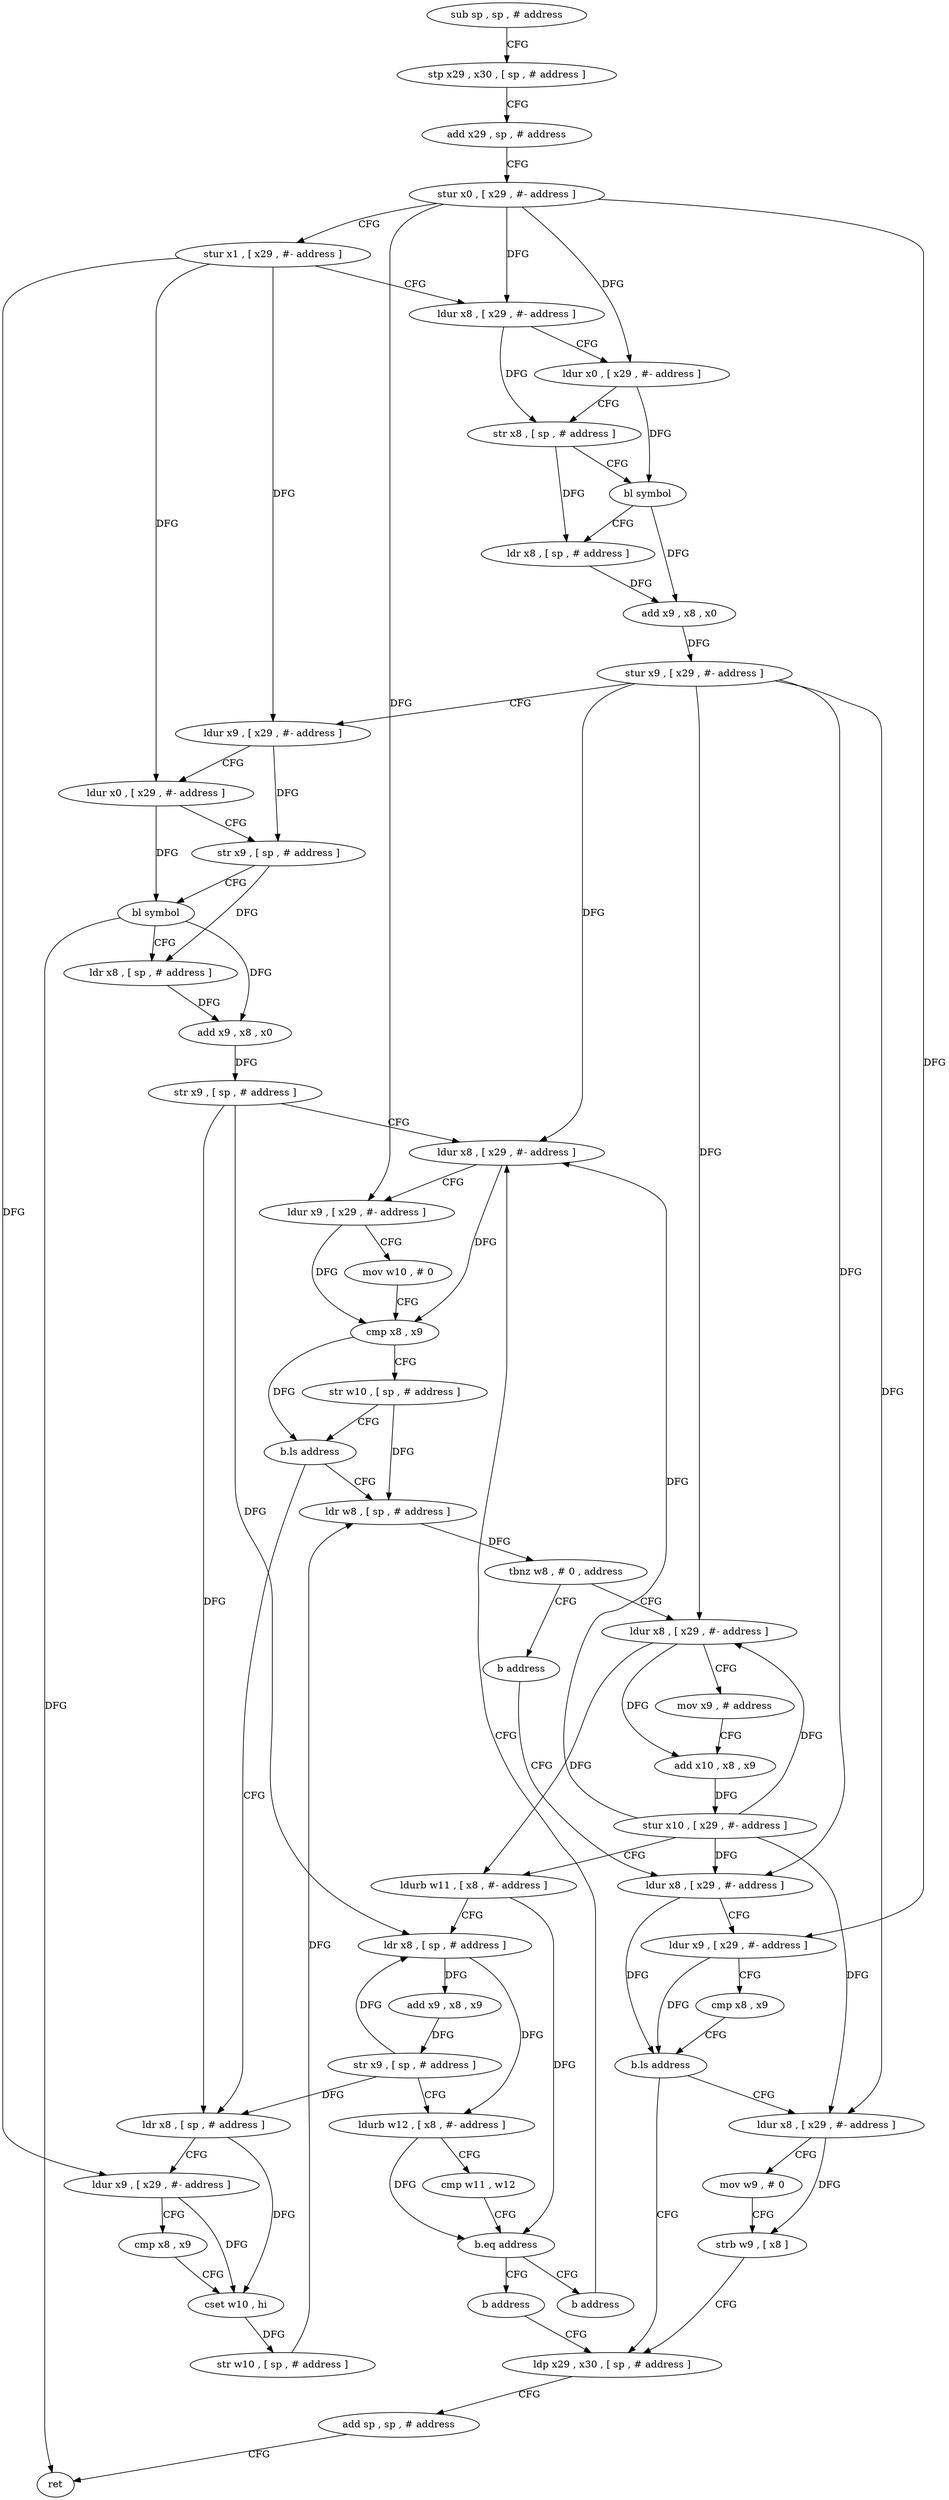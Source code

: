 digraph "func" {
"4201256" [label = "sub sp , sp , # address" ]
"4201260" [label = "stp x29 , x30 , [ sp , # address ]" ]
"4201264" [label = "add x29 , sp , # address" ]
"4201268" [label = "stur x0 , [ x29 , #- address ]" ]
"4201272" [label = "stur x1 , [ x29 , #- address ]" ]
"4201276" [label = "ldur x8 , [ x29 , #- address ]" ]
"4201280" [label = "ldur x0 , [ x29 , #- address ]" ]
"4201284" [label = "str x8 , [ sp , # address ]" ]
"4201288" [label = "bl symbol" ]
"4201292" [label = "ldr x8 , [ sp , # address ]" ]
"4201296" [label = "add x9 , x8 , x0" ]
"4201300" [label = "stur x9 , [ x29 , #- address ]" ]
"4201304" [label = "ldur x9 , [ x29 , #- address ]" ]
"4201308" [label = "ldur x0 , [ x29 , #- address ]" ]
"4201312" [label = "str x9 , [ sp , # address ]" ]
"4201316" [label = "bl symbol" ]
"4201320" [label = "ldr x8 , [ sp , # address ]" ]
"4201324" [label = "add x9 , x8 , x0" ]
"4201328" [label = "str x9 , [ sp , # address ]" ]
"4201332" [label = "ldur x8 , [ x29 , #- address ]" ]
"4201376" [label = "ldr w8 , [ sp , # address ]" ]
"4201380" [label = "tbnz w8 , # 0 , address" ]
"4201388" [label = "ldur x8 , [ x29 , #- address ]" ]
"4201384" [label = "b address" ]
"4201356" [label = "ldr x8 , [ sp , # address ]" ]
"4201360" [label = "ldur x9 , [ x29 , #- address ]" ]
"4201364" [label = "cmp x8 , x9" ]
"4201368" [label = "cset w10 , hi" ]
"4201372" [label = "str w10 , [ sp , # address ]" ]
"4201392" [label = "mov x9 , # address" ]
"4201396" [label = "add x10 , x8 , x9" ]
"4201400" [label = "stur x10 , [ x29 , #- address ]" ]
"4201404" [label = "ldurb w11 , [ x8 , #- address ]" ]
"4201408" [label = "ldr x8 , [ sp , # address ]" ]
"4201412" [label = "add x9 , x8 , x9" ]
"4201416" [label = "str x9 , [ sp , # address ]" ]
"4201420" [label = "ldurb w12 , [ x8 , #- address ]" ]
"4201424" [label = "cmp w11 , w12" ]
"4201428" [label = "b.eq address" ]
"4201436" [label = "b address" ]
"4201432" [label = "b address" ]
"4201440" [label = "ldur x8 , [ x29 , #- address ]" ]
"4201468" [label = "ldp x29 , x30 , [ sp , # address ]" ]
"4201444" [label = "ldur x9 , [ x29 , #- address ]" ]
"4201448" [label = "cmp x8 , x9" ]
"4201452" [label = "b.ls address" ]
"4201456" [label = "ldur x8 , [ x29 , #- address ]" ]
"4201336" [label = "ldur x9 , [ x29 , #- address ]" ]
"4201340" [label = "mov w10 , # 0" ]
"4201344" [label = "cmp x8 , x9" ]
"4201348" [label = "str w10 , [ sp , # address ]" ]
"4201352" [label = "b.ls address" ]
"4201472" [label = "add sp , sp , # address" ]
"4201476" [label = "ret" ]
"4201460" [label = "mov w9 , # 0" ]
"4201464" [label = "strb w9 , [ x8 ]" ]
"4201256" -> "4201260" [ label = "CFG" ]
"4201260" -> "4201264" [ label = "CFG" ]
"4201264" -> "4201268" [ label = "CFG" ]
"4201268" -> "4201272" [ label = "CFG" ]
"4201268" -> "4201276" [ label = "DFG" ]
"4201268" -> "4201280" [ label = "DFG" ]
"4201268" -> "4201336" [ label = "DFG" ]
"4201268" -> "4201444" [ label = "DFG" ]
"4201272" -> "4201276" [ label = "CFG" ]
"4201272" -> "4201304" [ label = "DFG" ]
"4201272" -> "4201308" [ label = "DFG" ]
"4201272" -> "4201360" [ label = "DFG" ]
"4201276" -> "4201280" [ label = "CFG" ]
"4201276" -> "4201284" [ label = "DFG" ]
"4201280" -> "4201284" [ label = "CFG" ]
"4201280" -> "4201288" [ label = "DFG" ]
"4201284" -> "4201288" [ label = "CFG" ]
"4201284" -> "4201292" [ label = "DFG" ]
"4201288" -> "4201292" [ label = "CFG" ]
"4201288" -> "4201296" [ label = "DFG" ]
"4201292" -> "4201296" [ label = "DFG" ]
"4201296" -> "4201300" [ label = "DFG" ]
"4201300" -> "4201304" [ label = "CFG" ]
"4201300" -> "4201332" [ label = "DFG" ]
"4201300" -> "4201388" [ label = "DFG" ]
"4201300" -> "4201440" [ label = "DFG" ]
"4201300" -> "4201456" [ label = "DFG" ]
"4201304" -> "4201308" [ label = "CFG" ]
"4201304" -> "4201312" [ label = "DFG" ]
"4201308" -> "4201312" [ label = "CFG" ]
"4201308" -> "4201316" [ label = "DFG" ]
"4201312" -> "4201316" [ label = "CFG" ]
"4201312" -> "4201320" [ label = "DFG" ]
"4201316" -> "4201320" [ label = "CFG" ]
"4201316" -> "4201324" [ label = "DFG" ]
"4201316" -> "4201476" [ label = "DFG" ]
"4201320" -> "4201324" [ label = "DFG" ]
"4201324" -> "4201328" [ label = "DFG" ]
"4201328" -> "4201332" [ label = "CFG" ]
"4201328" -> "4201356" [ label = "DFG" ]
"4201328" -> "4201408" [ label = "DFG" ]
"4201332" -> "4201336" [ label = "CFG" ]
"4201332" -> "4201344" [ label = "DFG" ]
"4201376" -> "4201380" [ label = "DFG" ]
"4201380" -> "4201388" [ label = "CFG" ]
"4201380" -> "4201384" [ label = "CFG" ]
"4201388" -> "4201392" [ label = "CFG" ]
"4201388" -> "4201396" [ label = "DFG" ]
"4201388" -> "4201404" [ label = "DFG" ]
"4201384" -> "4201440" [ label = "CFG" ]
"4201356" -> "4201360" [ label = "CFG" ]
"4201356" -> "4201368" [ label = "DFG" ]
"4201360" -> "4201364" [ label = "CFG" ]
"4201360" -> "4201368" [ label = "DFG" ]
"4201364" -> "4201368" [ label = "CFG" ]
"4201368" -> "4201372" [ label = "DFG" ]
"4201372" -> "4201376" [ label = "DFG" ]
"4201392" -> "4201396" [ label = "CFG" ]
"4201396" -> "4201400" [ label = "DFG" ]
"4201400" -> "4201404" [ label = "CFG" ]
"4201400" -> "4201332" [ label = "DFG" ]
"4201400" -> "4201388" [ label = "DFG" ]
"4201400" -> "4201440" [ label = "DFG" ]
"4201400" -> "4201456" [ label = "DFG" ]
"4201404" -> "4201408" [ label = "CFG" ]
"4201404" -> "4201428" [ label = "DFG" ]
"4201408" -> "4201412" [ label = "DFG" ]
"4201408" -> "4201420" [ label = "DFG" ]
"4201412" -> "4201416" [ label = "DFG" ]
"4201416" -> "4201420" [ label = "CFG" ]
"4201416" -> "4201356" [ label = "DFG" ]
"4201416" -> "4201408" [ label = "DFG" ]
"4201420" -> "4201424" [ label = "CFG" ]
"4201420" -> "4201428" [ label = "DFG" ]
"4201424" -> "4201428" [ label = "CFG" ]
"4201428" -> "4201436" [ label = "CFG" ]
"4201428" -> "4201432" [ label = "CFG" ]
"4201436" -> "4201332" [ label = "CFG" ]
"4201432" -> "4201468" [ label = "CFG" ]
"4201440" -> "4201444" [ label = "CFG" ]
"4201440" -> "4201452" [ label = "DFG" ]
"4201468" -> "4201472" [ label = "CFG" ]
"4201444" -> "4201448" [ label = "CFG" ]
"4201444" -> "4201452" [ label = "DFG" ]
"4201448" -> "4201452" [ label = "CFG" ]
"4201452" -> "4201468" [ label = "CFG" ]
"4201452" -> "4201456" [ label = "CFG" ]
"4201456" -> "4201460" [ label = "CFG" ]
"4201456" -> "4201464" [ label = "DFG" ]
"4201336" -> "4201340" [ label = "CFG" ]
"4201336" -> "4201344" [ label = "DFG" ]
"4201340" -> "4201344" [ label = "CFG" ]
"4201344" -> "4201348" [ label = "CFG" ]
"4201344" -> "4201352" [ label = "DFG" ]
"4201348" -> "4201352" [ label = "CFG" ]
"4201348" -> "4201376" [ label = "DFG" ]
"4201352" -> "4201376" [ label = "CFG" ]
"4201352" -> "4201356" [ label = "CFG" ]
"4201472" -> "4201476" [ label = "CFG" ]
"4201460" -> "4201464" [ label = "CFG" ]
"4201464" -> "4201468" [ label = "CFG" ]
}
